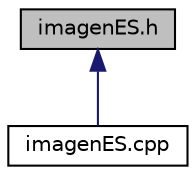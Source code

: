 digraph "imagenES.h"
{
  edge [fontname="Helvetica",fontsize="10",labelfontname="Helvetica",labelfontsize="10"];
  node [fontname="Helvetica",fontsize="10",shape=record];
  Node1 [label="imagenES.h",height=0.2,width=0.4,color="black", fillcolor="grey75", style="filled", fontcolor="black"];
  Node1 -> Node2 [dir="back",color="midnightblue",fontsize="10",style="solid",fontname="Helvetica"];
  Node2 [label="imagenES.cpp",height=0.2,width=0.4,color="black", fillcolor="white", style="filled",URL="$imagenES_8cpp.html",tooltip="Fichero con definiciones para la E/S de imágenes. "];
}
